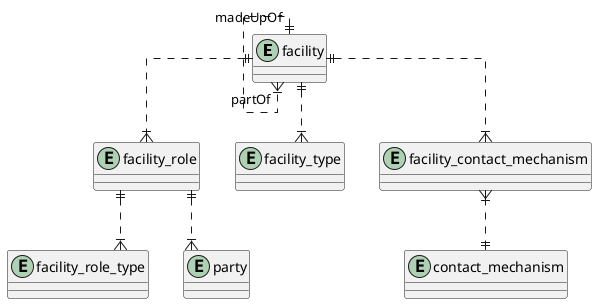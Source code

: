 @startuml
' hide the spot
' hide circle

' avoid problems with angled crows feet
skinparam linetype ortho

' Define only the entities used in this diagram
entity facility {}
entity facility_role {}
entity facility_type {}
entity facility_contact_mechanism {}
entity facility_role_type {}
entity party {}
entity contact_mechanism {}

facility ||..|{ facility_role
facility ||..|{ facility_type
facility "madeUpOf" ||..|{ "partOf" facility
facility ||..|{ facility_contact_mechanism

facility_role ||..|{ facility_role_type
facility_role ||..|{ party

facility_contact_mechanism }|..|| contact_mechanism


@enduml
